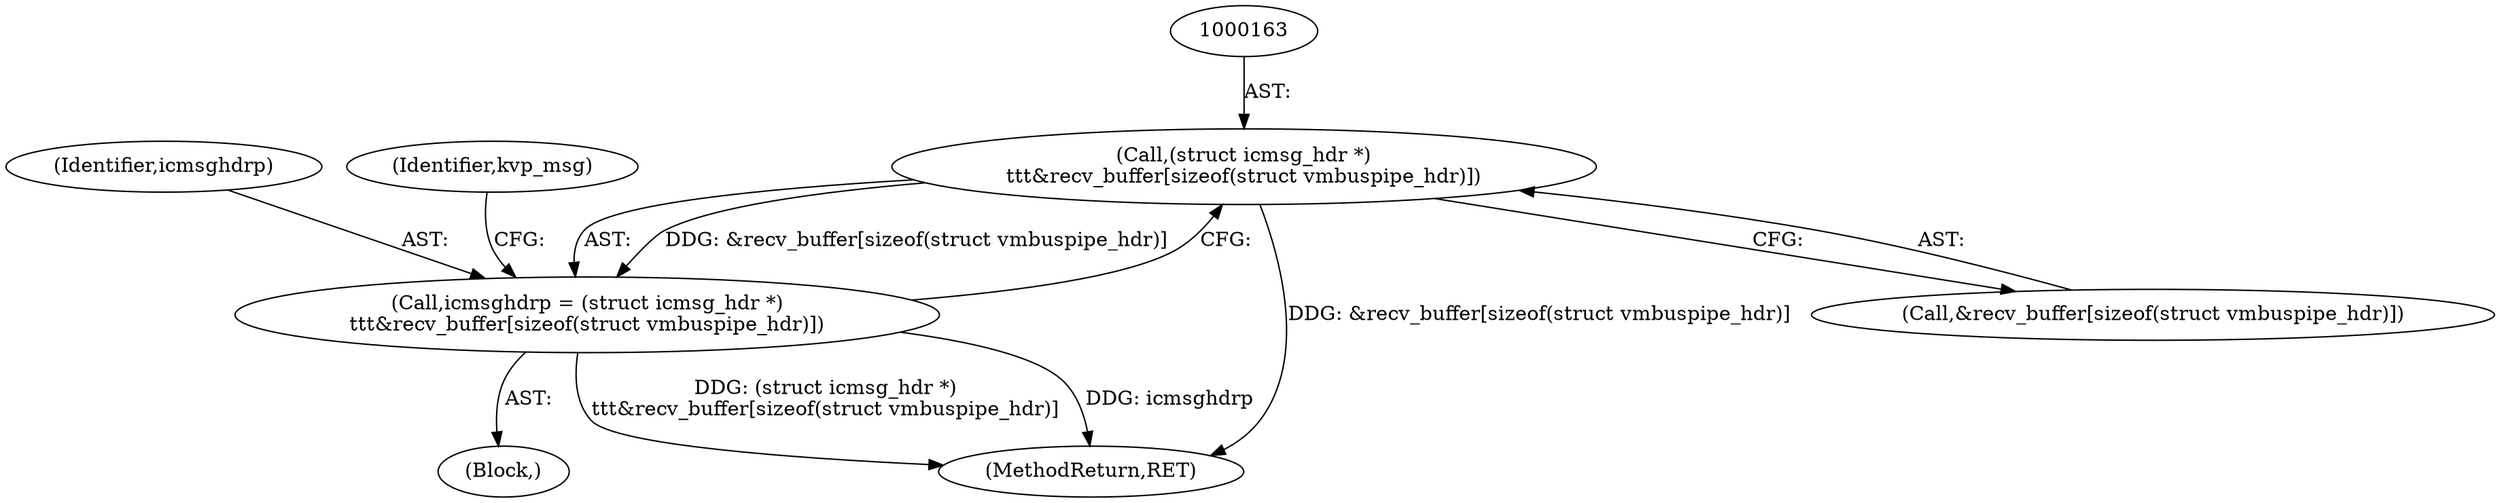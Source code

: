 digraph "0_linux_0720a06a7518c9d0c0125bd5d1f3b6264c55c3dd@array" {
"1000162" [label="(Call,(struct icmsg_hdr *)\n\t\t\t&recv_buffer[sizeof(struct vmbuspipe_hdr)])"];
"1000160" [label="(Call,icmsghdrp = (struct icmsg_hdr *)\n\t\t\t&recv_buffer[sizeof(struct vmbuspipe_hdr)])"];
"1000161" [label="(Identifier,icmsghdrp)"];
"1000114" [label="(Block,)"];
"1000170" [label="(Identifier,kvp_msg)"];
"1000162" [label="(Call,(struct icmsg_hdr *)\n\t\t\t&recv_buffer[sizeof(struct vmbuspipe_hdr)])"];
"1000282" [label="(MethodReturn,RET)"];
"1000160" [label="(Call,icmsghdrp = (struct icmsg_hdr *)\n\t\t\t&recv_buffer[sizeof(struct vmbuspipe_hdr)])"];
"1000164" [label="(Call,&recv_buffer[sizeof(struct vmbuspipe_hdr)])"];
"1000162" -> "1000160"  [label="AST: "];
"1000162" -> "1000164"  [label="CFG: "];
"1000163" -> "1000162"  [label="AST: "];
"1000164" -> "1000162"  [label="AST: "];
"1000160" -> "1000162"  [label="CFG: "];
"1000162" -> "1000282"  [label="DDG: &recv_buffer[sizeof(struct vmbuspipe_hdr)]"];
"1000162" -> "1000160"  [label="DDG: &recv_buffer[sizeof(struct vmbuspipe_hdr)]"];
"1000160" -> "1000114"  [label="AST: "];
"1000161" -> "1000160"  [label="AST: "];
"1000170" -> "1000160"  [label="CFG: "];
"1000160" -> "1000282"  [label="DDG: (struct icmsg_hdr *)\n\t\t\t&recv_buffer[sizeof(struct vmbuspipe_hdr)]"];
"1000160" -> "1000282"  [label="DDG: icmsghdrp"];
}
